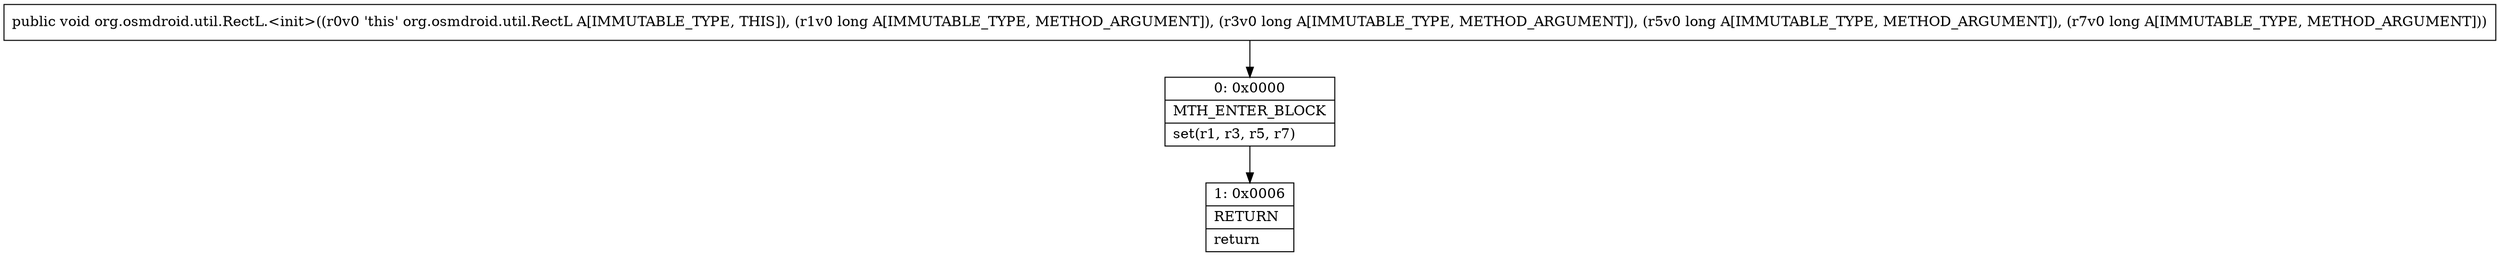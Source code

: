 digraph "CFG fororg.osmdroid.util.RectL.\<init\>(JJJJ)V" {
Node_0 [shape=record,label="{0\:\ 0x0000|MTH_ENTER_BLOCK\l|set(r1, r3, r5, r7)\l}"];
Node_1 [shape=record,label="{1\:\ 0x0006|RETURN\l|return\l}"];
MethodNode[shape=record,label="{public void org.osmdroid.util.RectL.\<init\>((r0v0 'this' org.osmdroid.util.RectL A[IMMUTABLE_TYPE, THIS]), (r1v0 long A[IMMUTABLE_TYPE, METHOD_ARGUMENT]), (r3v0 long A[IMMUTABLE_TYPE, METHOD_ARGUMENT]), (r5v0 long A[IMMUTABLE_TYPE, METHOD_ARGUMENT]), (r7v0 long A[IMMUTABLE_TYPE, METHOD_ARGUMENT])) }"];
MethodNode -> Node_0;
Node_0 -> Node_1;
}

